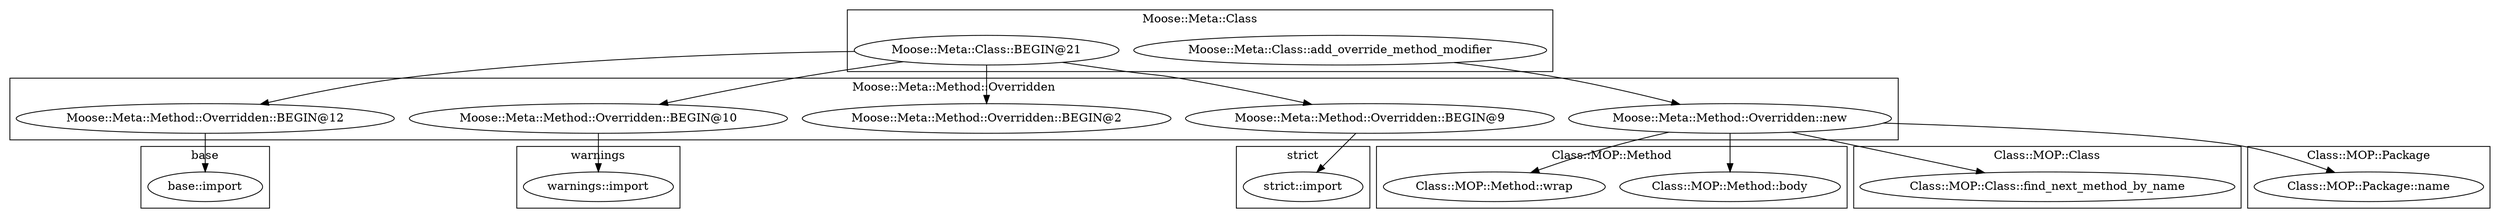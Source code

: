 digraph {
graph [overlap=false]
subgraph cluster_Moose_Meta_Method_Overridden {
	label="Moose::Meta::Method::Overridden";
	"Moose::Meta::Method::Overridden::BEGIN@12";
	"Moose::Meta::Method::Overridden::BEGIN@10";
	"Moose::Meta::Method::Overridden::BEGIN@2";
	"Moose::Meta::Method::Overridden::BEGIN@9";
	"Moose::Meta::Method::Overridden::new";
}
subgraph cluster_Class_MOP_Method {
	label="Class::MOP::Method";
	"Class::MOP::Method::body";
	"Class::MOP::Method::wrap";
}
subgraph cluster_Moose_Meta_Class {
	label="Moose::Meta::Class";
	"Moose::Meta::Class::add_override_method_modifier";
	"Moose::Meta::Class::BEGIN@21";
}
subgraph cluster_warnings {
	label="warnings";
	"warnings::import";
}
subgraph cluster_Class_MOP_Class {
	label="Class::MOP::Class";
	"Class::MOP::Class::find_next_method_by_name";
}
subgraph cluster_base {
	label="base";
	"base::import";
}
subgraph cluster_strict {
	label="strict";
	"strict::import";
}
subgraph cluster_Class_MOP_Package {
	label="Class::MOP::Package";
	"Class::MOP::Package::name";
}
"Moose::Meta::Method::Overridden::new" -> "Class::MOP::Method::wrap";
"Moose::Meta::Class::BEGIN@21" -> "Moose::Meta::Method::Overridden::BEGIN@9";
"Moose::Meta::Class::BEGIN@21" -> "Moose::Meta::Method::Overridden::BEGIN@2";
"Moose::Meta::Method::Overridden::new" -> "Class::MOP::Class::find_next_method_by_name";
"Moose::Meta::Class::add_override_method_modifier" -> "Moose::Meta::Method::Overridden::new";
"Moose::Meta::Class::BEGIN@21" -> "Moose::Meta::Method::Overridden::BEGIN@12";
"Moose::Meta::Method::Overridden::BEGIN@9" -> "strict::import";
"Moose::Meta::Class::BEGIN@21" -> "Moose::Meta::Method::Overridden::BEGIN@10";
"Moose::Meta::Method::Overridden::new" -> "Class::MOP::Method::body";
"Moose::Meta::Method::Overridden::BEGIN@12" -> "base::import";
"Moose::Meta::Method::Overridden::BEGIN@10" -> "warnings::import";
"Moose::Meta::Method::Overridden::new" -> "Class::MOP::Package::name";
}
